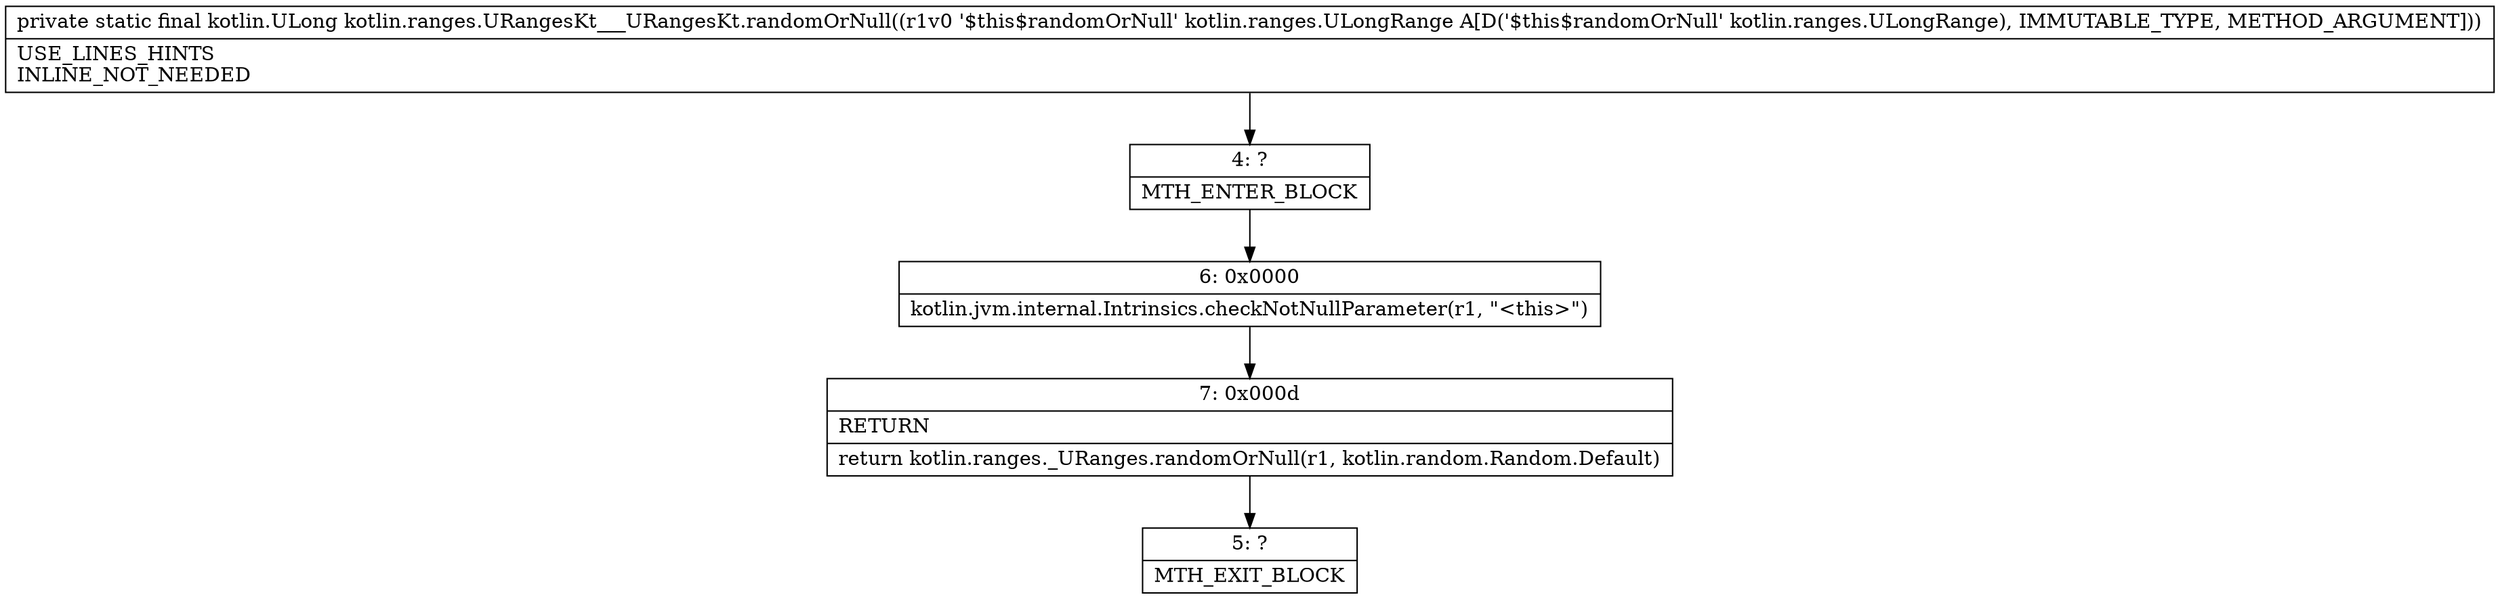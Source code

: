 digraph "CFG forkotlin.ranges.URangesKt___URangesKt.randomOrNull(Lkotlin\/ranges\/ULongRange;)Lkotlin\/ULong;" {
Node_4 [shape=record,label="{4\:\ ?|MTH_ENTER_BLOCK\l}"];
Node_6 [shape=record,label="{6\:\ 0x0000|kotlin.jvm.internal.Intrinsics.checkNotNullParameter(r1, \"\<this\>\")\l}"];
Node_7 [shape=record,label="{7\:\ 0x000d|RETURN\l|return kotlin.ranges._URanges.randomOrNull(r1, kotlin.random.Random.Default)\l}"];
Node_5 [shape=record,label="{5\:\ ?|MTH_EXIT_BLOCK\l}"];
MethodNode[shape=record,label="{private static final kotlin.ULong kotlin.ranges.URangesKt___URangesKt.randomOrNull((r1v0 '$this$randomOrNull' kotlin.ranges.ULongRange A[D('$this$randomOrNull' kotlin.ranges.ULongRange), IMMUTABLE_TYPE, METHOD_ARGUMENT]))  | USE_LINES_HINTS\lINLINE_NOT_NEEDED\l}"];
MethodNode -> Node_4;Node_4 -> Node_6;
Node_6 -> Node_7;
Node_7 -> Node_5;
}

